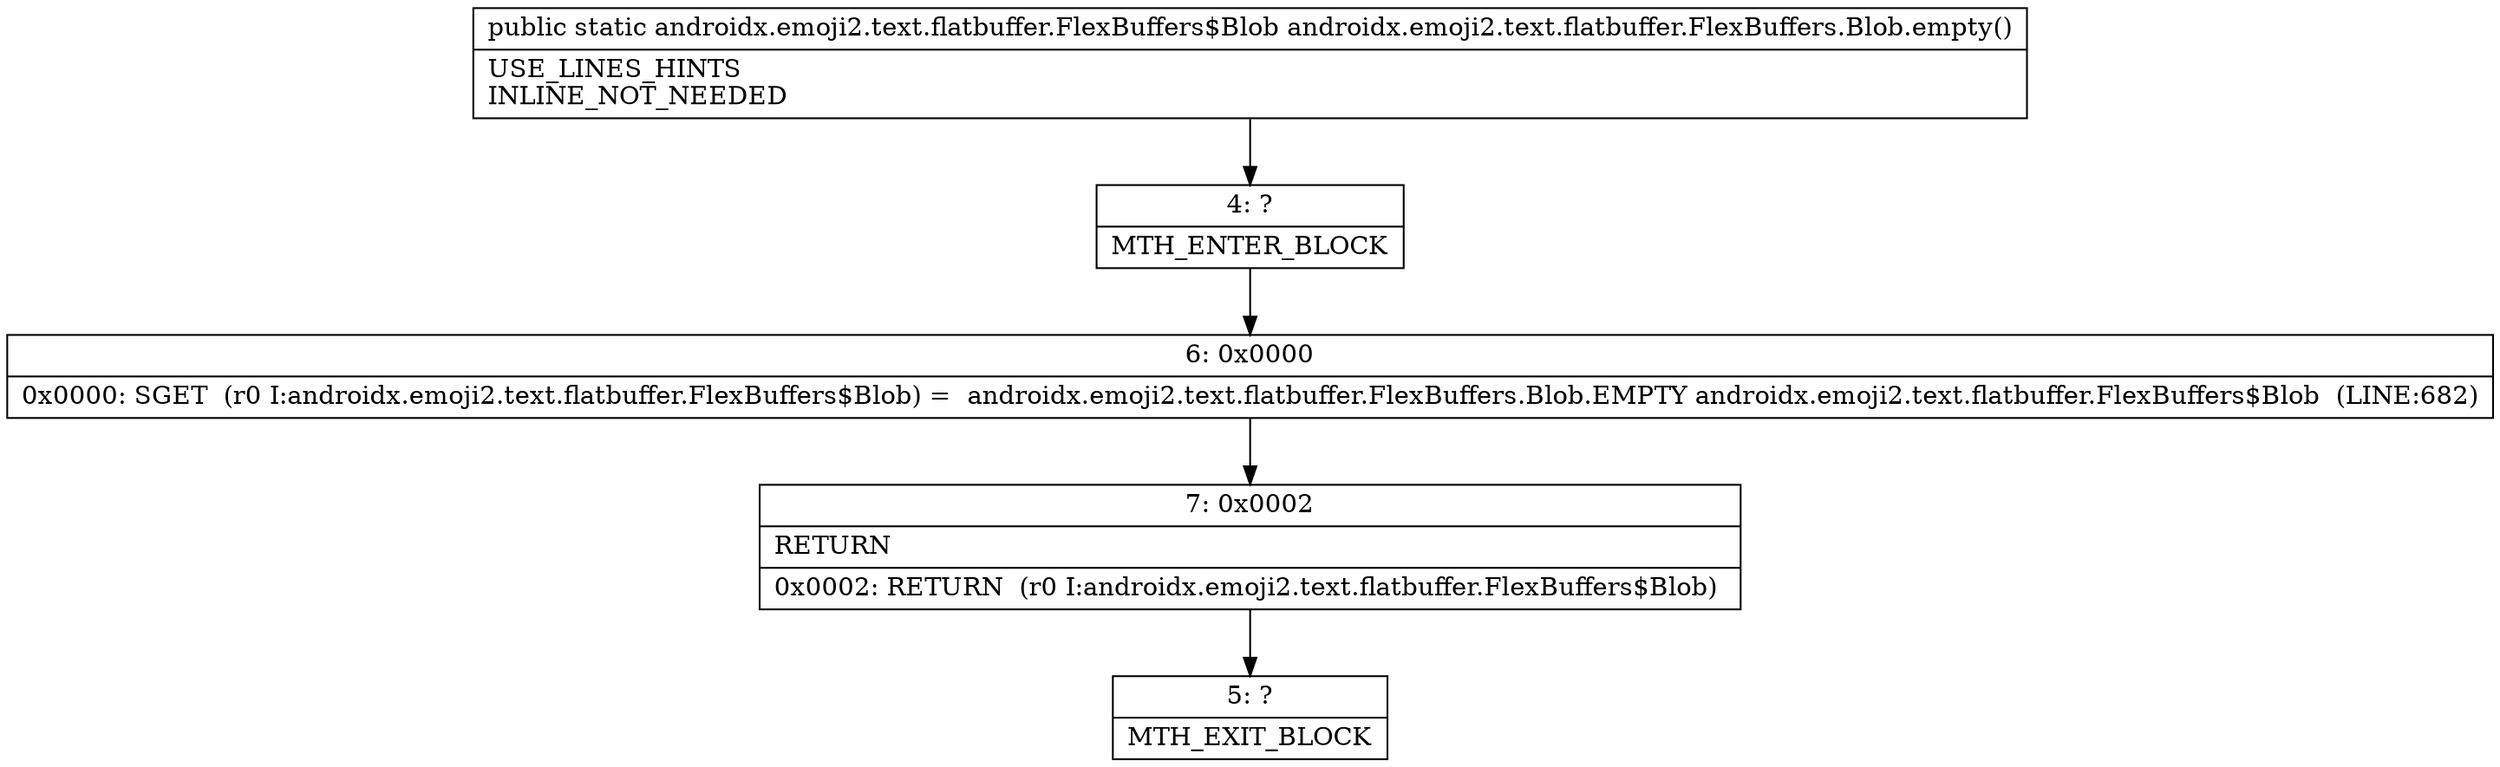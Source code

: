 digraph "CFG forandroidx.emoji2.text.flatbuffer.FlexBuffers.Blob.empty()Landroidx\/emoji2\/text\/flatbuffer\/FlexBuffers$Blob;" {
Node_4 [shape=record,label="{4\:\ ?|MTH_ENTER_BLOCK\l}"];
Node_6 [shape=record,label="{6\:\ 0x0000|0x0000: SGET  (r0 I:androidx.emoji2.text.flatbuffer.FlexBuffers$Blob) =  androidx.emoji2.text.flatbuffer.FlexBuffers.Blob.EMPTY androidx.emoji2.text.flatbuffer.FlexBuffers$Blob  (LINE:682)\l}"];
Node_7 [shape=record,label="{7\:\ 0x0002|RETURN\l|0x0002: RETURN  (r0 I:androidx.emoji2.text.flatbuffer.FlexBuffers$Blob) \l}"];
Node_5 [shape=record,label="{5\:\ ?|MTH_EXIT_BLOCK\l}"];
MethodNode[shape=record,label="{public static androidx.emoji2.text.flatbuffer.FlexBuffers$Blob androidx.emoji2.text.flatbuffer.FlexBuffers.Blob.empty()  | USE_LINES_HINTS\lINLINE_NOT_NEEDED\l}"];
MethodNode -> Node_4;Node_4 -> Node_6;
Node_6 -> Node_7;
Node_7 -> Node_5;
}

